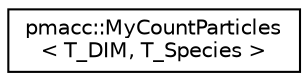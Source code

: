 digraph "Graphical Class Hierarchy"
{
 // LATEX_PDF_SIZE
  edge [fontname="Helvetica",fontsize="10",labelfontname="Helvetica",labelfontsize="10"];
  node [fontname="Helvetica",fontsize="10",shape=record];
  rankdir="LR";
  Node0 [label="pmacc::MyCountParticles\l\< T_DIM, T_Species \>",height=0.2,width=0.4,color="black", fillcolor="white", style="filled",URL="$structpmacc_1_1_my_count_particles.html",tooltip=" "];
}
